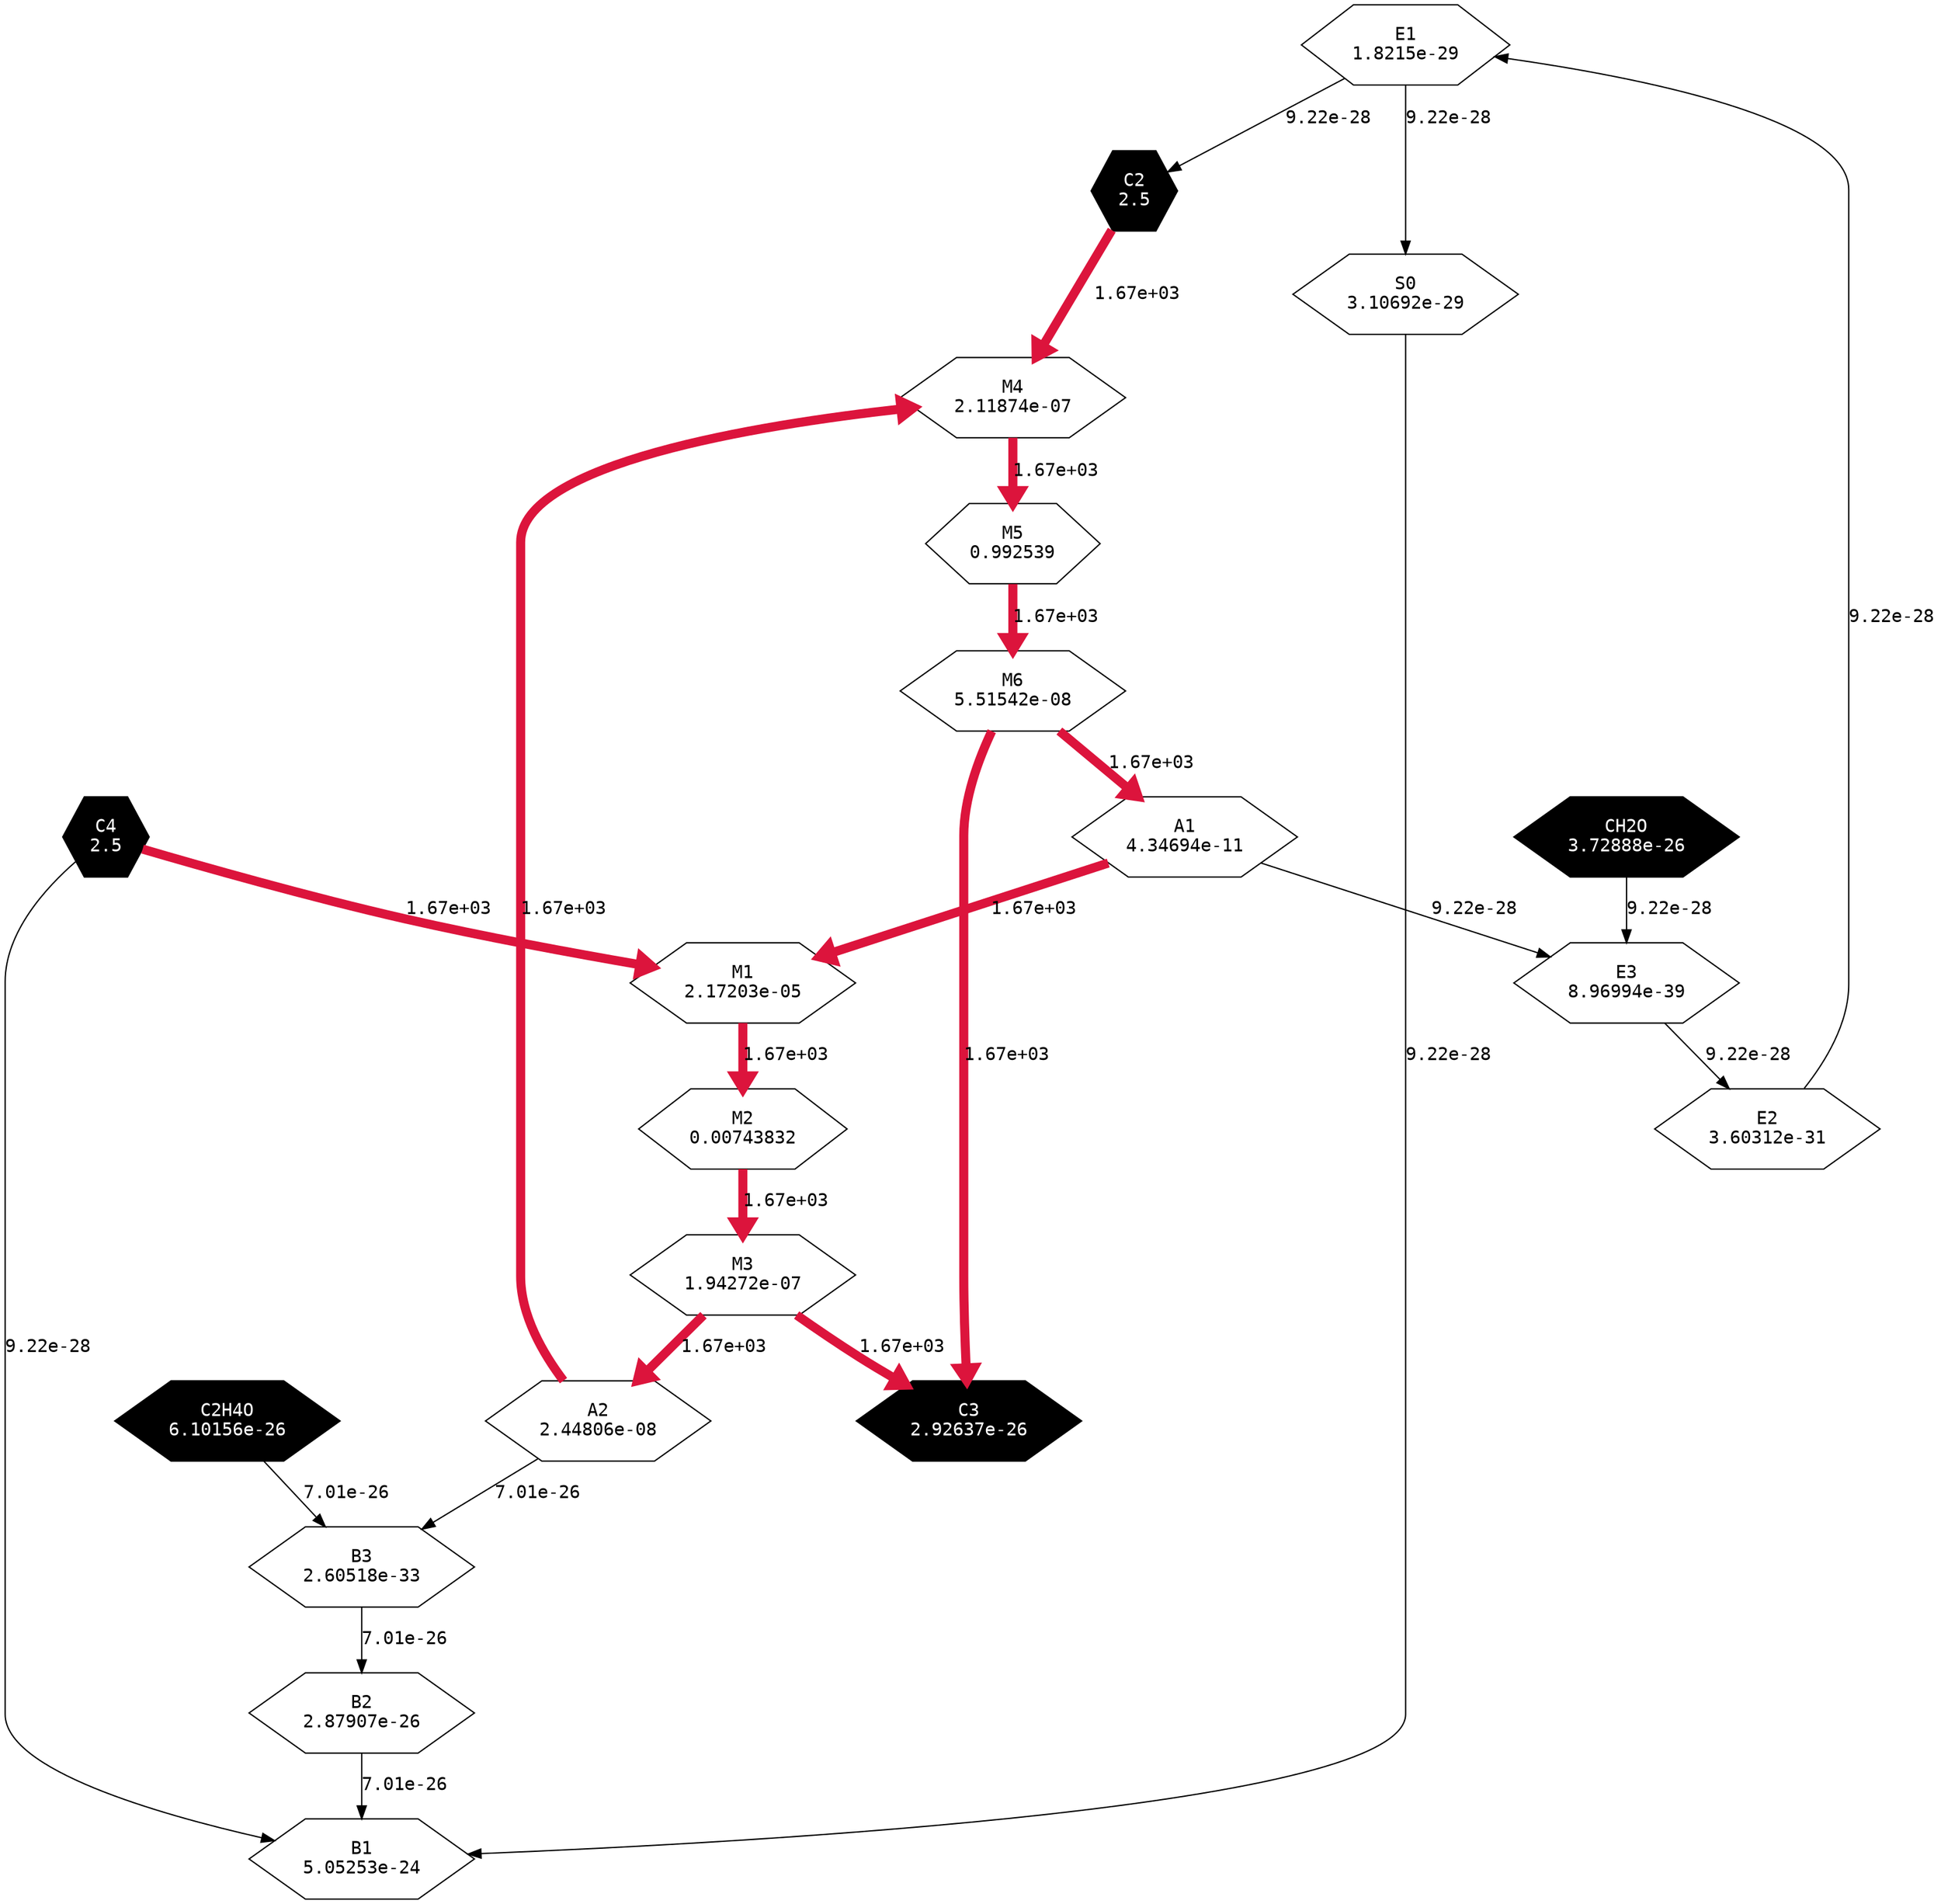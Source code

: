 strict digraph G {
	layout=dot
	rotate=0
	ratio=1
	rankdir=TB
	"B2" -> "B1" [label="7.01e-26",fontname="monospace",penwidth=1,color=black];
	"E1" -> "S0" [label="9.22e-28",fontname="monospace",penwidth=1,color=black];
	"E1" -> "C2" [label="9.22e-28",fontname="monospace",penwidth=1,color=black];
	"B3" -> "B2" [label="7.01e-26",fontname="monospace",penwidth=1,color=black];
	"M2" -> "M3" [label="1.67e+03",fontname="monospace",penwidth=7,color=crimson];
	"E3" -> "E2" [label="9.22e-28",fontname="monospace",penwidth=1,color=black];
	"E2" -> "E1" [label="9.22e-28",fontname="monospace",penwidth=1,color=black];
	"A2" -> "B3" [label="7.01e-26",fontname="monospace",penwidth=1,color=black];
	"C2H4O" -> "B3" [label="7.01e-26",fontname="monospace",penwidth=1,color=black];
	"A1" -> "E3" [label="9.22e-28",fontname="monospace",penwidth=1,color=black];
	"CH2O" -> "E3" [label="9.22e-28",fontname="monospace",penwidth=1,color=black];
	"A2" -> "M4" [label="1.67e+03",fontname="monospace",penwidth=7,color=crimson];
	"C2" -> "M4" [label="1.67e+03",fontname="monospace",penwidth=7,color=crimson];
	"A1" -> "M1" [label="1.67e+03",fontname="monospace",penwidth=7,color=crimson];
	"C4" -> "M1" [label="1.67e+03",fontname="monospace",penwidth=7,color=crimson];
	"M4" -> "M5" [label="1.67e+03",fontname="monospace",penwidth=7,color=crimson];
	"M1" -> "M2" [label="1.67e+03",fontname="monospace",penwidth=7,color=crimson];
	"M5" -> "M6" [label="1.67e+03",fontname="monospace",penwidth=7,color=crimson];
	"M3" -> "A2" [label="1.67e+03",fontname="monospace",penwidth=7,color=crimson];
	"M3" -> "C3" [label="1.67e+03",fontname="monospace",penwidth=7,color=crimson];
	"M6" -> "A1" [label="1.67e+03",fontname="monospace",penwidth=7,color=crimson];
	"M6" -> "C3" [label="1.67e+03",fontname="monospace",penwidth=7,color=crimson];
	"S0" -> "B1" [label="9.22e-28",fontname="monospace",penwidth=1,color=black];
	"C4" -> "B1" [label="9.22e-28",fontname="monospace",penwidth=1,color=black];
	"B1"[fontname="monospace",shape=hexagon,label="B1\n5.05253e-24"];
	"B2"[fontname="monospace",shape=hexagon,label="B2\n2.87907e-26"];
	"E2"[fontname="monospace",shape=hexagon,label="E2\n3.60312e-31"];
	"M2"[fontname="monospace",shape=hexagon,label="M2\n0.00743832"];
	"S0"[fontname="monospace",shape=hexagon,label="S0\n3.10692e-29"];
	"E1"[fontname="monospace",shape=hexagon,label="E1\n1.8215e-29"];
	"C2"[fontname="monospace",shape=hexagon,label="C2\n2.5",fillcolor=black,style=filled,fontcolor=white];
	"B3"[fontname="monospace",shape=hexagon,label="B3\n2.60518e-33"];
	"M3"[fontname="monospace",shape=hexagon,label="M3\n1.94272e-07"];
	"E3"[fontname="monospace",shape=hexagon,label="E3\n8.96994e-39"];
	"A2"[fontname="monospace",shape=hexagon,label="A2\n2.44806e-08"];
	"C2H4O"[fontname="monospace",shape=hexagon,label="C2H4O\n6.10156e-26",fillcolor=black,style=filled,fontcolor=white];
	"A1"[fontname="monospace",shape=hexagon,label="A1\n4.34694e-11"];
	"CH2O"[fontname="monospace",shape=hexagon,label="CH2O\n3.72888e-26",fillcolor=black,style=filled,fontcolor=white];
	"M4"[fontname="monospace",shape=hexagon,label="M4\n2.11874e-07"];
	"M1"[fontname="monospace",shape=hexagon,label="M1\n2.17203e-05"];
	"C4"[fontname="monospace",shape=hexagon,label="C4\n2.5",fillcolor=black,style=filled,fontcolor=white];
	"M5"[fontname="monospace",shape=hexagon,label="M5\n0.992539"];
	"M6"[fontname="monospace",shape=hexagon,label="M6\n5.51542e-08"];
	"C3"[fontname="monospace",shape=hexagon,label="C3\n2.92637e-26",fillcolor=black,style=filled,fontcolor=white];
}
